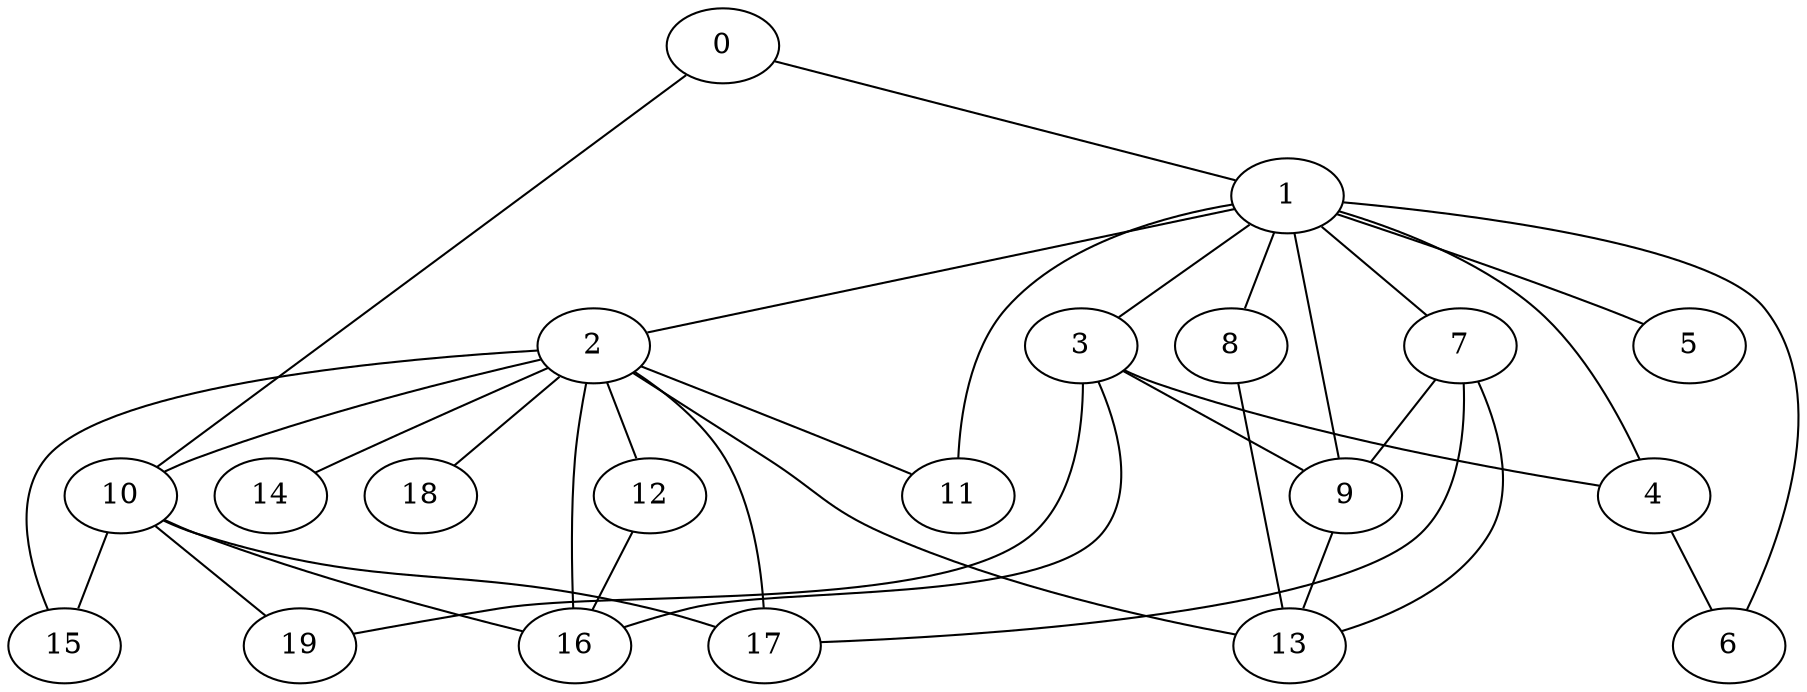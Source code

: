
graph graphname {
    0 -- 1
0 -- 10
1 -- 2
1 -- 3
1 -- 4
1 -- 5
1 -- 6
1 -- 7
1 -- 8
1 -- 9
1 -- 11
2 -- 10
2 -- 11
2 -- 12
2 -- 13
2 -- 14
2 -- 15
2 -- 16
2 -- 17
2 -- 18
3 -- 19
3 -- 9
3 -- 16
3 -- 4
4 -- 6
7 -- 13
7 -- 17
7 -- 9
8 -- 13
9 -- 13
10 -- 17
10 -- 16
10 -- 19
10 -- 15
12 -- 16

}
